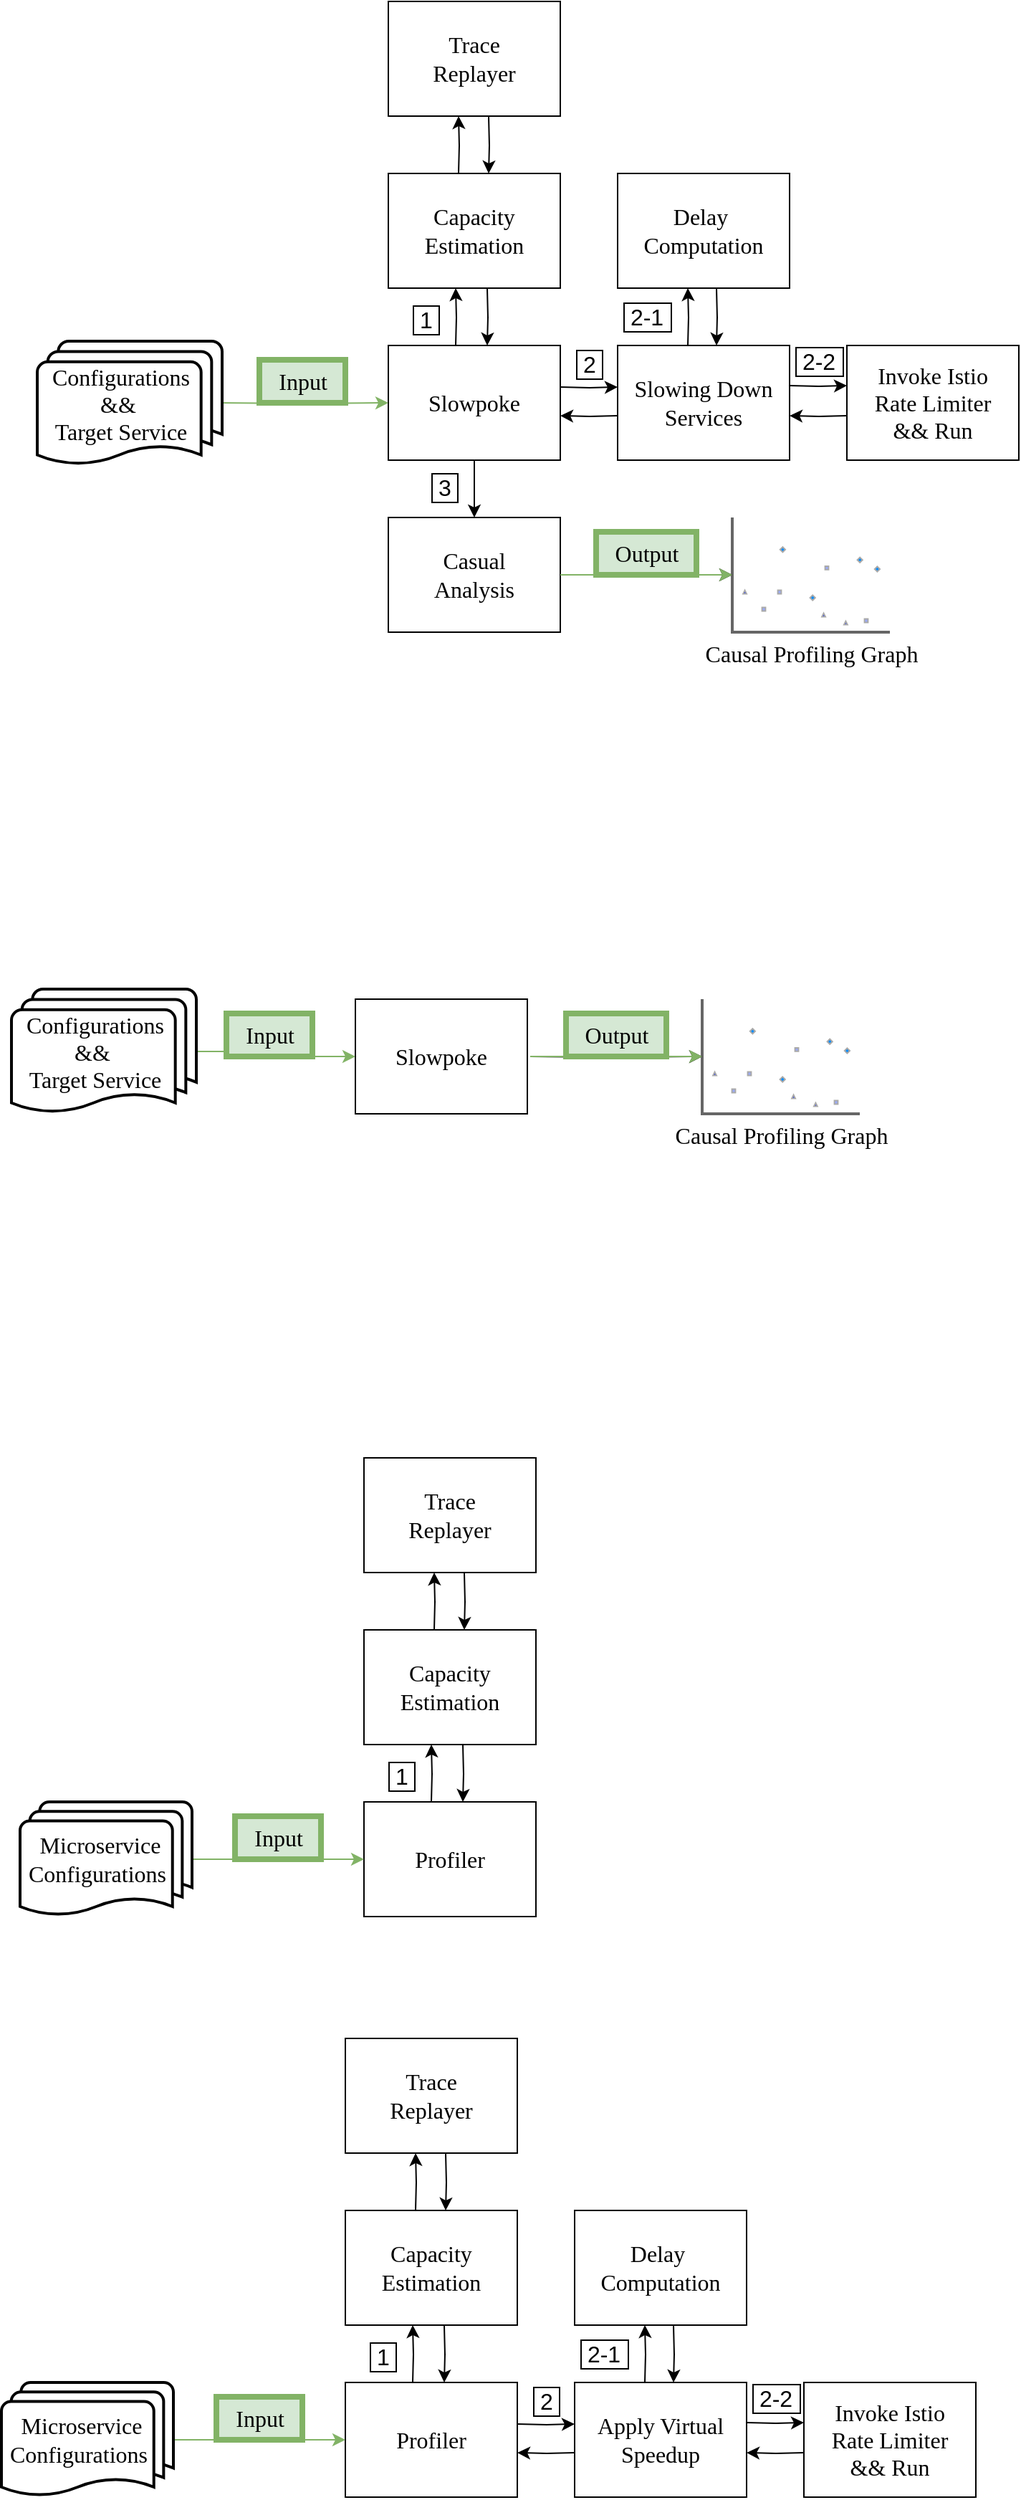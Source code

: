 <mxfile version="23.1.1" type="github">
  <diagram name="Page-1" id="wRnGrg6iGE06HjqvxRR6">
    <mxGraphModel dx="794" dy="466" grid="0" gridSize="10" guides="1" tooltips="1" connect="1" arrows="1" fold="1" page="1" pageScale="1" pageWidth="850" pageHeight="1100" math="0" shadow="0">
      <root>
        <mxCell id="0" />
        <mxCell id="1" parent="0" />
        <mxCell id="ntJ7m171lPZw0HIdvSzM-8" style="edgeStyle=orthogonalEdgeStyle;rounded=0;orthogonalLoop=1;jettySize=auto;html=1;exitX=0.25;exitY=0;exitDx=0;exitDy=0;fontFamily=Times New Roman;" parent="1" edge="1">
          <mxGeometry relative="1" as="geometry">
            <mxPoint x="367" y="400" as="sourcePoint" />
            <mxPoint x="367" y="360" as="targetPoint" />
          </mxGeometry>
        </mxCell>
        <mxCell id="ntJ7m171lPZw0HIdvSzM-23" style="edgeStyle=orthogonalEdgeStyle;rounded=0;orthogonalLoop=1;jettySize=auto;html=1;exitX=1;exitY=0.25;exitDx=0;exitDy=0;entryX=0;entryY=0.25;entryDx=0;entryDy=0;fontFamily=Times New Roman;" parent="1" edge="1">
          <mxGeometry relative="1" as="geometry">
            <mxPoint x="440" y="429" as="sourcePoint" />
            <mxPoint x="480" y="429" as="targetPoint" />
          </mxGeometry>
        </mxCell>
        <mxCell id="ntJ7m171lPZw0HIdvSzM-31" style="edgeStyle=orthogonalEdgeStyle;rounded=0;orthogonalLoop=1;jettySize=auto;html=1;exitX=0.5;exitY=1;exitDx=0;exitDy=0;entryX=0.5;entryY=0;entryDx=0;entryDy=0;fontFamily=Times New Roman;" parent="1" source="ntJ7m171lPZw0HIdvSzM-1" target="ntJ7m171lPZw0HIdvSzM-21" edge="1">
          <mxGeometry relative="1" as="geometry" />
        </mxCell>
        <mxCell id="ntJ7m171lPZw0HIdvSzM-1" value="&lt;font style=&quot;font-size: 16px;&quot;&gt;Slowpoke&lt;/font&gt;" style="whiteSpace=wrap;html=1;fillColor=default;fontFamily=Times New Roman;" parent="1" vertex="1">
          <mxGeometry x="320" y="400" width="120" height="80" as="geometry" />
        </mxCell>
        <mxCell id="ntJ7m171lPZw0HIdvSzM-3" style="edgeStyle=orthogonalEdgeStyle;rounded=0;orthogonalLoop=1;jettySize=auto;html=1;exitX=1;exitY=0.5;exitDx=0;exitDy=0;exitPerimeter=0;fillColor=#d5e8d4;strokeColor=#82b366;fontFamily=Times New Roman;" parent="1" target="ntJ7m171lPZw0HIdvSzM-1" edge="1">
          <mxGeometry relative="1" as="geometry">
            <mxPoint x="200" y="440" as="sourcePoint" />
          </mxGeometry>
        </mxCell>
        <mxCell id="ntJ7m171lPZw0HIdvSzM-4" value="&lt;font style=&quot;font-size: 16px;&quot;&gt;Input&lt;/font&gt;" style="text;html=1;align=center;verticalAlign=middle;resizable=0;points=[];autosize=1;strokeColor=#82b366;fillColor=#d5e8d4;strokeWidth=4;fontFamily=Times New Roman;" parent="1" vertex="1">
          <mxGeometry x="230" y="410" width="60" height="30" as="geometry" />
        </mxCell>
        <mxCell id="ntJ7m171lPZw0HIdvSzM-9" style="edgeStyle=orthogonalEdgeStyle;rounded=0;orthogonalLoop=1;jettySize=auto;html=1;entryX=0.75;entryY=0;entryDx=0;entryDy=0;fontFamily=Times New Roman;" parent="1" edge="1">
          <mxGeometry relative="1" as="geometry">
            <mxPoint x="389" y="360" as="sourcePoint" />
            <mxPoint x="389" y="400" as="targetPoint" />
          </mxGeometry>
        </mxCell>
        <mxCell id="ntJ7m171lPZw0HIdvSzM-17" style="edgeStyle=orthogonalEdgeStyle;rounded=0;orthogonalLoop=1;jettySize=auto;html=1;exitX=0.25;exitY=0;exitDx=0;exitDy=0;entryX=0.25;entryY=1;entryDx=0;entryDy=0;fontFamily=Times New Roman;" parent="1" edge="1">
          <mxGeometry relative="1" as="geometry">
            <mxPoint x="369" y="280" as="sourcePoint" />
            <mxPoint x="369" y="240" as="targetPoint" />
          </mxGeometry>
        </mxCell>
        <mxCell id="ntJ7m171lPZw0HIdvSzM-7" value="&lt;font style=&quot;font-size: 16px;&quot;&gt;Capacity&lt;br&gt;Estimation&lt;br&gt;&lt;/font&gt;" style="whiteSpace=wrap;html=1;fillColor=default;fontFamily=Times New Roman;" parent="1" vertex="1">
          <mxGeometry x="320" y="280" width="120" height="80" as="geometry" />
        </mxCell>
        <mxCell id="ntJ7m171lPZw0HIdvSzM-18" style="edgeStyle=orthogonalEdgeStyle;rounded=0;orthogonalLoop=1;jettySize=auto;html=1;exitX=0.75;exitY=1;exitDx=0;exitDy=0;entryX=0.75;entryY=0;entryDx=0;entryDy=0;fontFamily=Times New Roman;" parent="1" edge="1">
          <mxGeometry relative="1" as="geometry">
            <mxPoint x="390" y="240" as="sourcePoint" />
            <mxPoint x="390" y="280" as="targetPoint" />
          </mxGeometry>
        </mxCell>
        <mxCell id="ntJ7m171lPZw0HIdvSzM-10" value="&lt;font style=&quot;font-size: 16px;&quot;&gt;Trace&lt;br&gt;Replayer&lt;br&gt;&lt;/font&gt;" style="whiteSpace=wrap;html=1;fillColor=default;fontFamily=Times New Roman;" parent="1" vertex="1">
          <mxGeometry x="320" y="160" width="120" height="80" as="geometry" />
        </mxCell>
        <mxCell id="ntJ7m171lPZw0HIdvSzM-24" style="edgeStyle=orthogonalEdgeStyle;rounded=0;orthogonalLoop=1;jettySize=auto;html=1;exitX=0;exitY=0.75;exitDx=0;exitDy=0;entryX=1;entryY=0.75;entryDx=0;entryDy=0;fontFamily=Times New Roman;" parent="1" edge="1">
          <mxGeometry relative="1" as="geometry">
            <mxPoint x="480" y="449" as="sourcePoint" />
            <mxPoint x="440" y="449" as="targetPoint" />
          </mxGeometry>
        </mxCell>
        <mxCell id="ntJ7m171lPZw0HIdvSzM-26" style="edgeStyle=orthogonalEdgeStyle;rounded=0;orthogonalLoop=1;jettySize=auto;html=1;exitX=0.25;exitY=0;exitDx=0;exitDy=0;entryX=0.25;entryY=1;entryDx=0;entryDy=0;fontFamily=Times New Roman;" parent="1" edge="1">
          <mxGeometry relative="1" as="geometry">
            <mxPoint x="529" y="400" as="sourcePoint" />
            <mxPoint x="529" y="360" as="targetPoint" />
          </mxGeometry>
        </mxCell>
        <mxCell id="ntJ7m171lPZw0HIdvSzM-29" style="edgeStyle=orthogonalEdgeStyle;rounded=0;orthogonalLoop=1;jettySize=auto;html=1;exitX=1;exitY=0.25;exitDx=0;exitDy=0;entryX=0;entryY=0.25;entryDx=0;entryDy=0;fontFamily=Times New Roman;" parent="1" edge="1">
          <mxGeometry relative="1" as="geometry">
            <mxPoint x="600" y="428" as="sourcePoint" />
            <mxPoint x="640" y="428" as="targetPoint" />
          </mxGeometry>
        </mxCell>
        <mxCell id="ntJ7m171lPZw0HIdvSzM-20" value="&lt;font style=&quot;font-size: 16px;&quot;&gt;Slowing Down Services&lt;br&gt;&lt;/font&gt;" style="whiteSpace=wrap;html=1;fillColor=default;fontFamily=Times New Roman;" parent="1" vertex="1">
          <mxGeometry x="480" y="400" width="120" height="80" as="geometry" />
        </mxCell>
        <mxCell id="ntJ7m171lPZw0HIdvSzM-21" value="&lt;font style=&quot;font-size: 16px;&quot;&gt;Casual&lt;br&gt;Analysis&lt;br&gt;&lt;/font&gt;" style="whiteSpace=wrap;html=1;fillColor=default;fontFamily=Times New Roman;" parent="1" vertex="1">
          <mxGeometry x="320" y="520" width="120" height="80" as="geometry" />
        </mxCell>
        <mxCell id="ntJ7m171lPZw0HIdvSzM-27" style="edgeStyle=orthogonalEdgeStyle;rounded=0;orthogonalLoop=1;jettySize=auto;html=1;exitX=0.75;exitY=1;exitDx=0;exitDy=0;entryX=0.75;entryY=0;entryDx=0;entryDy=0;fontFamily=Times New Roman;" parent="1" edge="1">
          <mxGeometry relative="1" as="geometry">
            <mxPoint x="549" y="360" as="sourcePoint" />
            <mxPoint x="549" y="400" as="targetPoint" />
          </mxGeometry>
        </mxCell>
        <mxCell id="ntJ7m171lPZw0HIdvSzM-22" value="&lt;font style=&quot;font-size: 16px;&quot;&gt;Delay&amp;nbsp;&lt;br&gt;Computation&lt;br&gt;&lt;/font&gt;" style="whiteSpace=wrap;html=1;fillColor=default;fontFamily=Times New Roman;" parent="1" vertex="1">
          <mxGeometry x="480" y="280" width="120" height="80" as="geometry" />
        </mxCell>
        <mxCell id="ntJ7m171lPZw0HIdvSzM-30" style="edgeStyle=orthogonalEdgeStyle;rounded=0;orthogonalLoop=1;jettySize=auto;html=1;exitX=0;exitY=0.75;exitDx=0;exitDy=0;entryX=1;entryY=0.75;entryDx=0;entryDy=0;fontFamily=Times New Roman;" parent="1" edge="1">
          <mxGeometry relative="1" as="geometry">
            <mxPoint x="640" y="449" as="sourcePoint" />
            <mxPoint x="600" y="449" as="targetPoint" />
          </mxGeometry>
        </mxCell>
        <mxCell id="ntJ7m171lPZw0HIdvSzM-28" value="&lt;font style=&quot;font-size: 16px;&quot;&gt;Invoke Istio&lt;br&gt;Rate Limiter&lt;br&gt;&amp;amp;&amp;amp; Run&lt;br&gt;&lt;/font&gt;" style="whiteSpace=wrap;html=1;fillColor=default;fontFamily=Times New Roman;" parent="1" vertex="1">
          <mxGeometry x="640" y="400" width="120" height="80" as="geometry" />
        </mxCell>
        <mxCell id="ntJ7m171lPZw0HIdvSzM-35" value="" style="verticalLabelPosition=bottom;shadow=0;dashed=0;align=center;html=1;verticalAlign=top;strokeWidth=1;shape=mxgraph.mockup.graphics.plotChart;strokeColor=none;strokeColor2=#aaaaaa;strokeColor3=#666666;fillColor2=#99aaff,#0022ff,#008cff;gradientColor=none;fontFamily=Times New Roman;" parent="1" vertex="1">
          <mxGeometry x="560" y="520" width="110" height="80" as="geometry" />
        </mxCell>
        <mxCell id="ntJ7m171lPZw0HIdvSzM-38" style="edgeStyle=orthogonalEdgeStyle;rounded=0;orthogonalLoop=1;jettySize=auto;html=1;exitX=1;exitY=0.5;exitDx=0;exitDy=0;entryX=0;entryY=0.5;entryDx=0;entryDy=0;entryPerimeter=0;fontFamily=Times New Roman;" parent="1" source="ntJ7m171lPZw0HIdvSzM-21" target="ntJ7m171lPZw0HIdvSzM-35" edge="1">
          <mxGeometry relative="1" as="geometry" />
        </mxCell>
        <mxCell id="ntJ7m171lPZw0HIdvSzM-40" style="edgeStyle=orthogonalEdgeStyle;rounded=0;orthogonalLoop=1;jettySize=auto;html=1;exitX=1;exitY=0.5;exitDx=0;exitDy=0;exitPerimeter=0;fillColor=#d5e8d4;strokeColor=#82b366;fontFamily=Times New Roman;" parent="1" edge="1">
          <mxGeometry relative="1" as="geometry">
            <mxPoint x="440" y="560" as="sourcePoint" />
            <mxPoint x="560" y="560" as="targetPoint" />
          </mxGeometry>
        </mxCell>
        <mxCell id="ntJ7m171lPZw0HIdvSzM-41" value="&lt;font style=&quot;font-size: 16px;&quot;&gt;Output&lt;/font&gt;" style="text;html=1;align=center;verticalAlign=middle;resizable=0;points=[];autosize=1;strokeColor=#82b366;fillColor=#d5e8d4;strokeWidth=4;fontFamily=Times New Roman;" parent="1" vertex="1">
          <mxGeometry x="465" y="530" width="70" height="30" as="geometry" />
        </mxCell>
        <mxCell id="ntJ7m171lPZw0HIdvSzM-43" value="&lt;font style=&quot;font-size: 16px;&quot;&gt;Causal Profiling Graph&lt;/font&gt;" style="text;html=1;align=center;verticalAlign=middle;resizable=0;points=[];autosize=1;strokeColor=none;fillColor=none;fontFamily=Times New Roman;" parent="1" vertex="1">
          <mxGeometry x="530" y="600" width="170" height="30" as="geometry" />
        </mxCell>
        <mxCell id="ntJ7m171lPZw0HIdvSzM-48" value="&lt;font style=&quot;font-size: 16px;&quot;&gt;&amp;nbsp;1&amp;nbsp;&lt;/font&gt;" style="text;html=1;align=center;verticalAlign=middle;resizable=0;points=[];autosize=1;strokeColor=none;fillColor=none;labelBorderColor=default;" parent="1" vertex="1">
          <mxGeometry x="328" y="366" width="36" height="31" as="geometry" />
        </mxCell>
        <mxCell id="ntJ7m171lPZw0HIdvSzM-49" value="&lt;font style=&quot;font-size: 16px;&quot;&gt;&amp;nbsp;2&amp;nbsp;&lt;/font&gt;" style="text;html=1;align=center;verticalAlign=middle;resizable=0;points=[];autosize=1;strokeColor=none;fillColor=none;labelBorderColor=default;" parent="1" vertex="1">
          <mxGeometry x="442" y="397" width="36" height="31" as="geometry" />
        </mxCell>
        <mxCell id="ntJ7m171lPZw0HIdvSzM-50" value="&lt;font style=&quot;font-size: 16px;&quot;&gt;&amp;nbsp;2-1&amp;nbsp;&lt;/font&gt;" style="text;html=1;align=center;verticalAlign=middle;resizable=0;points=[];autosize=1;strokeColor=none;fillColor=none;labelBorderColor=default;" parent="1" vertex="1">
          <mxGeometry x="475" y="364" width="50" height="31" as="geometry" />
        </mxCell>
        <mxCell id="ntJ7m171lPZw0HIdvSzM-51" value="&lt;font style=&quot;font-size: 16px;&quot;&gt;&amp;nbsp;2-2&amp;nbsp;&lt;/font&gt;" style="text;html=1;align=center;verticalAlign=middle;resizable=0;points=[];autosize=1;strokeColor=none;fillColor=none;labelBorderColor=default;" parent="1" vertex="1">
          <mxGeometry x="595" y="395" width="50" height="31" as="geometry" />
        </mxCell>
        <mxCell id="ntJ7m171lPZw0HIdvSzM-52" value="&lt;font style=&quot;font-size: 16px;&quot;&gt;&amp;nbsp;3&amp;nbsp;&lt;/font&gt;" style="text;html=1;align=center;verticalAlign=middle;resizable=0;points=[];autosize=1;strokeColor=none;fillColor=none;labelBorderColor=default;" parent="1" vertex="1">
          <mxGeometry x="341" y="483" width="36" height="31" as="geometry" />
        </mxCell>
        <mxCell id="ntJ7m171lPZw0HIdvSzM-57" value="&lt;font style=&quot;font-size: 16px;&quot;&gt;Slowpoke&lt;/font&gt;" style="whiteSpace=wrap;html=1;fillColor=default;fontFamily=Times New Roman;" parent="1" vertex="1">
          <mxGeometry x="297" y="856" width="120" height="80" as="geometry" />
        </mxCell>
        <mxCell id="ntJ7m171lPZw0HIdvSzM-58" style="edgeStyle=orthogonalEdgeStyle;rounded=0;orthogonalLoop=1;jettySize=auto;html=1;exitX=1;exitY=0.5;exitDx=0;exitDy=0;exitPerimeter=0;fillColor=#d5e8d4;strokeColor=#82b366;fontFamily=Times New Roman;" parent="1" source="ntJ7m171lPZw0HIdvSzM-59" target="ntJ7m171lPZw0HIdvSzM-57" edge="1">
          <mxGeometry relative="1" as="geometry" />
        </mxCell>
        <mxCell id="ntJ7m171lPZw0HIdvSzM-59" value="&lt;font style=&quot;font-size: 16px;&quot;&gt;Configurations&amp;nbsp; &amp;nbsp;&lt;br&gt;&amp;amp;&amp;amp;&amp;nbsp; &amp;nbsp;&amp;nbsp;&lt;br&gt;Target Service&amp;nbsp; &amp;nbsp;&lt;br&gt;&lt;/font&gt;" style="strokeWidth=2;html=1;shape=mxgraph.flowchart.multi-document;whiteSpace=wrap;fontFamily=Times New Roman;" parent="1" vertex="1">
          <mxGeometry x="57" y="849" width="129" height="87" as="geometry" />
        </mxCell>
        <mxCell id="ntJ7m171lPZw0HIdvSzM-60" value="&lt;font style=&quot;font-size: 16px;&quot;&gt;Input&lt;/font&gt;" style="text;html=1;align=center;verticalAlign=middle;resizable=0;points=[];autosize=1;strokeColor=#82b366;fillColor=#d5e8d4;strokeWidth=4;fontFamily=Times New Roman;" parent="1" vertex="1">
          <mxGeometry x="207" y="866" width="60" height="30" as="geometry" />
        </mxCell>
        <mxCell id="ntJ7m171lPZw0HIdvSzM-85" style="edgeStyle=orthogonalEdgeStyle;rounded=0;orthogonalLoop=1;jettySize=auto;html=1;exitX=0.25;exitY=0;exitDx=0;exitDy=0;fontFamily=Times New Roman;" parent="1" edge="1">
          <mxGeometry relative="1" as="geometry">
            <mxPoint x="350" y="1416" as="sourcePoint" />
            <mxPoint x="350" y="1376" as="targetPoint" />
          </mxGeometry>
        </mxCell>
        <mxCell id="ntJ7m171lPZw0HIdvSzM-88" value="&lt;font style=&quot;font-size: 16px;&quot;&gt;Profiler&lt;/font&gt;" style="whiteSpace=wrap;html=1;fillColor=default;fontFamily=Times New Roman;" parent="1" vertex="1">
          <mxGeometry x="303" y="1416" width="120" height="80" as="geometry" />
        </mxCell>
        <mxCell id="ntJ7m171lPZw0HIdvSzM-89" style="edgeStyle=orthogonalEdgeStyle;rounded=0;orthogonalLoop=1;jettySize=auto;html=1;exitX=1;exitY=0.5;exitDx=0;exitDy=0;exitPerimeter=0;fillColor=#d5e8d4;strokeColor=#82b366;fontFamily=Times New Roman;" parent="1" source="ntJ7m171lPZw0HIdvSzM-90" target="ntJ7m171lPZw0HIdvSzM-88" edge="1">
          <mxGeometry relative="1" as="geometry" />
        </mxCell>
        <mxCell id="ntJ7m171lPZw0HIdvSzM-90" value="&lt;font style=&quot;font-size: 16px;&quot;&gt;Microservice&amp;nbsp;&amp;nbsp;&lt;br&gt;Configurations&amp;nbsp; &amp;nbsp;&lt;br&gt;&lt;/font&gt;" style="strokeWidth=2;html=1;shape=mxgraph.flowchart.multi-document;whiteSpace=wrap;fontFamily=Times New Roman;" parent="1" vertex="1">
          <mxGeometry x="63" y="1416" width="120" height="80" as="geometry" />
        </mxCell>
        <mxCell id="ntJ7m171lPZw0HIdvSzM-91" value="&lt;font style=&quot;font-size: 16px;&quot;&gt;Input&lt;/font&gt;" style="text;html=1;align=center;verticalAlign=middle;resizable=0;points=[];autosize=1;strokeColor=#82b366;fillColor=#d5e8d4;strokeWidth=4;fontFamily=Times New Roman;" parent="1" vertex="1">
          <mxGeometry x="213" y="1426" width="60" height="30" as="geometry" />
        </mxCell>
        <mxCell id="ntJ7m171lPZw0HIdvSzM-92" style="edgeStyle=orthogonalEdgeStyle;rounded=0;orthogonalLoop=1;jettySize=auto;html=1;entryX=0.75;entryY=0;entryDx=0;entryDy=0;fontFamily=Times New Roman;" parent="1" edge="1">
          <mxGeometry relative="1" as="geometry">
            <mxPoint x="372" y="1376" as="sourcePoint" />
            <mxPoint x="372" y="1416" as="targetPoint" />
          </mxGeometry>
        </mxCell>
        <mxCell id="ntJ7m171lPZw0HIdvSzM-93" style="edgeStyle=orthogonalEdgeStyle;rounded=0;orthogonalLoop=1;jettySize=auto;html=1;exitX=0.25;exitY=0;exitDx=0;exitDy=0;entryX=0.25;entryY=1;entryDx=0;entryDy=0;fontFamily=Times New Roman;" parent="1" edge="1">
          <mxGeometry relative="1" as="geometry">
            <mxPoint x="352" y="1296" as="sourcePoint" />
            <mxPoint x="352" y="1256" as="targetPoint" />
          </mxGeometry>
        </mxCell>
        <mxCell id="ntJ7m171lPZw0HIdvSzM-94" value="&lt;font style=&quot;font-size: 16px;&quot;&gt;Capacity&lt;br&gt;Estimation&lt;br&gt;&lt;/font&gt;" style="whiteSpace=wrap;html=1;fillColor=default;fontFamily=Times New Roman;" parent="1" vertex="1">
          <mxGeometry x="303" y="1296" width="120" height="80" as="geometry" />
        </mxCell>
        <mxCell id="ntJ7m171lPZw0HIdvSzM-95" style="edgeStyle=orthogonalEdgeStyle;rounded=0;orthogonalLoop=1;jettySize=auto;html=1;exitX=0.75;exitY=1;exitDx=0;exitDy=0;entryX=0.75;entryY=0;entryDx=0;entryDy=0;fontFamily=Times New Roman;" parent="1" edge="1">
          <mxGeometry relative="1" as="geometry">
            <mxPoint x="373" y="1256" as="sourcePoint" />
            <mxPoint x="373" y="1296" as="targetPoint" />
          </mxGeometry>
        </mxCell>
        <mxCell id="ntJ7m171lPZw0HIdvSzM-96" value="&lt;font style=&quot;font-size: 16px;&quot;&gt;Trace&lt;br&gt;Replayer&lt;br&gt;&lt;/font&gt;" style="whiteSpace=wrap;html=1;fillColor=default;fontFamily=Times New Roman;" parent="1" vertex="1">
          <mxGeometry x="303" y="1176" width="120" height="80" as="geometry" />
        </mxCell>
        <mxCell id="ntJ7m171lPZw0HIdvSzM-111" value="&lt;font style=&quot;font-size: 16px;&quot;&gt;&amp;nbsp;1&amp;nbsp;&lt;/font&gt;" style="text;html=1;align=center;verticalAlign=middle;resizable=0;points=[];autosize=1;strokeColor=none;fillColor=none;labelBorderColor=default;" parent="1" vertex="1">
          <mxGeometry x="311" y="1382" width="36" height="31" as="geometry" />
        </mxCell>
        <mxCell id="ntJ7m171lPZw0HIdvSzM-116" style="edgeStyle=orthogonalEdgeStyle;rounded=0;orthogonalLoop=1;jettySize=auto;html=1;exitX=0.25;exitY=0;exitDx=0;exitDy=0;fontFamily=Times New Roman;" parent="1" edge="1">
          <mxGeometry relative="1" as="geometry">
            <mxPoint x="337" y="1821" as="sourcePoint" />
            <mxPoint x="337" y="1781" as="targetPoint" />
          </mxGeometry>
        </mxCell>
        <mxCell id="ntJ7m171lPZw0HIdvSzM-117" style="edgeStyle=orthogonalEdgeStyle;rounded=0;orthogonalLoop=1;jettySize=auto;html=1;exitX=1;exitY=0.25;exitDx=0;exitDy=0;entryX=0;entryY=0.25;entryDx=0;entryDy=0;fontFamily=Times New Roman;" parent="1" edge="1">
          <mxGeometry relative="1" as="geometry">
            <mxPoint x="410" y="1850" as="sourcePoint" />
            <mxPoint x="450" y="1850" as="targetPoint" />
          </mxGeometry>
        </mxCell>
        <mxCell id="ntJ7m171lPZw0HIdvSzM-119" value="&lt;font style=&quot;font-size: 16px;&quot;&gt;Profiler&lt;/font&gt;" style="whiteSpace=wrap;html=1;fillColor=default;fontFamily=Times New Roman;" parent="1" vertex="1">
          <mxGeometry x="290" y="1821" width="120" height="80" as="geometry" />
        </mxCell>
        <mxCell id="ntJ7m171lPZw0HIdvSzM-120" style="edgeStyle=orthogonalEdgeStyle;rounded=0;orthogonalLoop=1;jettySize=auto;html=1;exitX=1;exitY=0.5;exitDx=0;exitDy=0;exitPerimeter=0;fillColor=#d5e8d4;strokeColor=#82b366;fontFamily=Times New Roman;" parent="1" source="ntJ7m171lPZw0HIdvSzM-121" target="ntJ7m171lPZw0HIdvSzM-119" edge="1">
          <mxGeometry relative="1" as="geometry" />
        </mxCell>
        <mxCell id="ntJ7m171lPZw0HIdvSzM-121" value="&lt;font style=&quot;font-size: 16px;&quot;&gt;Microservice&amp;nbsp;&amp;nbsp;&lt;br&gt;Configurations&amp;nbsp; &amp;nbsp;&lt;br&gt;&lt;/font&gt;" style="strokeWidth=2;html=1;shape=mxgraph.flowchart.multi-document;whiteSpace=wrap;fontFamily=Times New Roman;" parent="1" vertex="1">
          <mxGeometry x="50" y="1821" width="120" height="80" as="geometry" />
        </mxCell>
        <mxCell id="ntJ7m171lPZw0HIdvSzM-122" value="&lt;font style=&quot;font-size: 16px;&quot;&gt;Input&lt;/font&gt;" style="text;html=1;align=center;verticalAlign=middle;resizable=0;points=[];autosize=1;strokeColor=#82b366;fillColor=#d5e8d4;strokeWidth=4;fontFamily=Times New Roman;" parent="1" vertex="1">
          <mxGeometry x="200" y="1831" width="60" height="30" as="geometry" />
        </mxCell>
        <mxCell id="ntJ7m171lPZw0HIdvSzM-123" style="edgeStyle=orthogonalEdgeStyle;rounded=0;orthogonalLoop=1;jettySize=auto;html=1;entryX=0.75;entryY=0;entryDx=0;entryDy=0;fontFamily=Times New Roman;" parent="1" edge="1">
          <mxGeometry relative="1" as="geometry">
            <mxPoint x="359" y="1781" as="sourcePoint" />
            <mxPoint x="359" y="1821" as="targetPoint" />
          </mxGeometry>
        </mxCell>
        <mxCell id="ntJ7m171lPZw0HIdvSzM-124" style="edgeStyle=orthogonalEdgeStyle;rounded=0;orthogonalLoop=1;jettySize=auto;html=1;exitX=0.25;exitY=0;exitDx=0;exitDy=0;entryX=0.25;entryY=1;entryDx=0;entryDy=0;fontFamily=Times New Roman;" parent="1" edge="1">
          <mxGeometry relative="1" as="geometry">
            <mxPoint x="339" y="1701" as="sourcePoint" />
            <mxPoint x="339" y="1661" as="targetPoint" />
          </mxGeometry>
        </mxCell>
        <mxCell id="ntJ7m171lPZw0HIdvSzM-125" value="&lt;font style=&quot;font-size: 16px;&quot;&gt;Capacity&lt;br&gt;Estimation&lt;br&gt;&lt;/font&gt;" style="whiteSpace=wrap;html=1;fillColor=default;fontFamily=Times New Roman;" parent="1" vertex="1">
          <mxGeometry x="290" y="1701" width="120" height="80" as="geometry" />
        </mxCell>
        <mxCell id="ntJ7m171lPZw0HIdvSzM-126" style="edgeStyle=orthogonalEdgeStyle;rounded=0;orthogonalLoop=1;jettySize=auto;html=1;exitX=0.75;exitY=1;exitDx=0;exitDy=0;entryX=0.75;entryY=0;entryDx=0;entryDy=0;fontFamily=Times New Roman;" parent="1" edge="1">
          <mxGeometry relative="1" as="geometry">
            <mxPoint x="360" y="1661" as="sourcePoint" />
            <mxPoint x="360" y="1701" as="targetPoint" />
          </mxGeometry>
        </mxCell>
        <mxCell id="ntJ7m171lPZw0HIdvSzM-127" value="&lt;font style=&quot;font-size: 16px;&quot;&gt;Trace&lt;br&gt;Replayer&lt;br&gt;&lt;/font&gt;" style="whiteSpace=wrap;html=1;fillColor=default;fontFamily=Times New Roman;" parent="1" vertex="1">
          <mxGeometry x="290" y="1581" width="120" height="80" as="geometry" />
        </mxCell>
        <mxCell id="ntJ7m171lPZw0HIdvSzM-128" style="edgeStyle=orthogonalEdgeStyle;rounded=0;orthogonalLoop=1;jettySize=auto;html=1;exitX=0;exitY=0.75;exitDx=0;exitDy=0;entryX=1;entryY=0.75;entryDx=0;entryDy=0;fontFamily=Times New Roman;" parent="1" edge="1">
          <mxGeometry relative="1" as="geometry">
            <mxPoint x="450" y="1870" as="sourcePoint" />
            <mxPoint x="410" y="1870" as="targetPoint" />
          </mxGeometry>
        </mxCell>
        <mxCell id="ntJ7m171lPZw0HIdvSzM-129" style="edgeStyle=orthogonalEdgeStyle;rounded=0;orthogonalLoop=1;jettySize=auto;html=1;exitX=0.25;exitY=0;exitDx=0;exitDy=0;entryX=0.25;entryY=1;entryDx=0;entryDy=0;fontFamily=Times New Roman;" parent="1" edge="1">
          <mxGeometry relative="1" as="geometry">
            <mxPoint x="499" y="1821" as="sourcePoint" />
            <mxPoint x="499" y="1781" as="targetPoint" />
          </mxGeometry>
        </mxCell>
        <mxCell id="ntJ7m171lPZw0HIdvSzM-130" style="edgeStyle=orthogonalEdgeStyle;rounded=0;orthogonalLoop=1;jettySize=auto;html=1;exitX=1;exitY=0.25;exitDx=0;exitDy=0;entryX=0;entryY=0.25;entryDx=0;entryDy=0;fontFamily=Times New Roman;" parent="1" edge="1">
          <mxGeometry relative="1" as="geometry">
            <mxPoint x="570" y="1849" as="sourcePoint" />
            <mxPoint x="610" y="1849" as="targetPoint" />
          </mxGeometry>
        </mxCell>
        <mxCell id="ntJ7m171lPZw0HIdvSzM-131" value="&lt;font style=&quot;font-size: 16px;&quot;&gt;Apply Virtual&lt;br&gt;Speedup&lt;br&gt;&lt;/font&gt;" style="whiteSpace=wrap;html=1;fillColor=default;fontFamily=Times New Roman;" parent="1" vertex="1">
          <mxGeometry x="450" y="1821" width="120" height="80" as="geometry" />
        </mxCell>
        <mxCell id="ntJ7m171lPZw0HIdvSzM-133" style="edgeStyle=orthogonalEdgeStyle;rounded=0;orthogonalLoop=1;jettySize=auto;html=1;exitX=0.75;exitY=1;exitDx=0;exitDy=0;entryX=0.75;entryY=0;entryDx=0;entryDy=0;fontFamily=Times New Roman;" parent="1" edge="1">
          <mxGeometry relative="1" as="geometry">
            <mxPoint x="519" y="1781" as="sourcePoint" />
            <mxPoint x="519" y="1821" as="targetPoint" />
          </mxGeometry>
        </mxCell>
        <mxCell id="ntJ7m171lPZw0HIdvSzM-134" value="&lt;font style=&quot;font-size: 16px;&quot;&gt;Delay&amp;nbsp;&lt;br&gt;Computation&lt;br&gt;&lt;/font&gt;" style="whiteSpace=wrap;html=1;fillColor=default;fontFamily=Times New Roman;" parent="1" vertex="1">
          <mxGeometry x="450" y="1701" width="120" height="80" as="geometry" />
        </mxCell>
        <mxCell id="ntJ7m171lPZw0HIdvSzM-135" style="edgeStyle=orthogonalEdgeStyle;rounded=0;orthogonalLoop=1;jettySize=auto;html=1;exitX=0;exitY=0.75;exitDx=0;exitDy=0;entryX=1;entryY=0.75;entryDx=0;entryDy=0;fontFamily=Times New Roman;" parent="1" edge="1">
          <mxGeometry relative="1" as="geometry">
            <mxPoint x="610" y="1870" as="sourcePoint" />
            <mxPoint x="570" y="1870" as="targetPoint" />
          </mxGeometry>
        </mxCell>
        <mxCell id="ntJ7m171lPZw0HIdvSzM-136" value="&lt;font style=&quot;font-size: 16px;&quot;&gt;Invoke Istio&lt;br&gt;Rate Limiter&lt;br&gt;&amp;amp;&amp;amp; Run&lt;br&gt;&lt;/font&gt;" style="whiteSpace=wrap;html=1;fillColor=default;fontFamily=Times New Roman;" parent="1" vertex="1">
          <mxGeometry x="610" y="1821" width="120" height="80" as="geometry" />
        </mxCell>
        <mxCell id="ntJ7m171lPZw0HIdvSzM-142" value="&lt;font style=&quot;font-size: 16px;&quot;&gt;&amp;nbsp;1&amp;nbsp;&lt;/font&gt;" style="text;html=1;align=center;verticalAlign=middle;resizable=0;points=[];autosize=1;strokeColor=none;fillColor=none;labelBorderColor=default;" parent="1" vertex="1">
          <mxGeometry x="298" y="1787" width="36" height="31" as="geometry" />
        </mxCell>
        <mxCell id="ntJ7m171lPZw0HIdvSzM-143" value="&lt;font style=&quot;font-size: 16px;&quot;&gt;&amp;nbsp;2&amp;nbsp;&lt;/font&gt;" style="text;html=1;align=center;verticalAlign=middle;resizable=0;points=[];autosize=1;strokeColor=none;fillColor=none;labelBorderColor=default;" parent="1" vertex="1">
          <mxGeometry x="412" y="1818" width="36" height="31" as="geometry" />
        </mxCell>
        <mxCell id="ntJ7m171lPZw0HIdvSzM-144" value="&lt;font style=&quot;font-size: 16px;&quot;&gt;&amp;nbsp;2-1&amp;nbsp;&lt;/font&gt;" style="text;html=1;align=center;verticalAlign=middle;resizable=0;points=[];autosize=1;strokeColor=none;fillColor=none;labelBorderColor=default;" parent="1" vertex="1">
          <mxGeometry x="445" y="1785" width="50" height="31" as="geometry" />
        </mxCell>
        <mxCell id="ntJ7m171lPZw0HIdvSzM-145" value="&lt;font style=&quot;font-size: 16px;&quot;&gt;&amp;nbsp;2-2&amp;nbsp;&lt;/font&gt;" style="text;html=1;align=center;verticalAlign=middle;resizable=0;points=[];autosize=1;strokeColor=none;fillColor=none;labelBorderColor=default;" parent="1" vertex="1">
          <mxGeometry x="565" y="1816" width="50" height="31" as="geometry" />
        </mxCell>
        <mxCell id="oSZOM0P16KH5T2RbVPvc-1" value="" style="verticalLabelPosition=bottom;shadow=0;dashed=0;align=center;html=1;verticalAlign=top;strokeWidth=1;shape=mxgraph.mockup.graphics.plotChart;strokeColor=none;strokeColor2=#aaaaaa;strokeColor3=#666666;fillColor2=#99aaff,#0022ff,#008cff;gradientColor=none;fontFamily=Times New Roman;" parent="1" vertex="1">
          <mxGeometry x="539" y="856" width="110" height="80" as="geometry" />
        </mxCell>
        <mxCell id="oSZOM0P16KH5T2RbVPvc-2" style="edgeStyle=orthogonalEdgeStyle;rounded=0;orthogonalLoop=1;jettySize=auto;html=1;exitX=1;exitY=0.5;exitDx=0;exitDy=0;entryX=0;entryY=0.5;entryDx=0;entryDy=0;entryPerimeter=0;fontFamily=Times New Roman;" parent="1" target="oSZOM0P16KH5T2RbVPvc-1" edge="1">
          <mxGeometry relative="1" as="geometry">
            <mxPoint x="419" y="896" as="sourcePoint" />
          </mxGeometry>
        </mxCell>
        <mxCell id="oSZOM0P16KH5T2RbVPvc-3" style="edgeStyle=orthogonalEdgeStyle;rounded=0;orthogonalLoop=1;jettySize=auto;html=1;exitX=1;exitY=0.5;exitDx=0;exitDy=0;exitPerimeter=0;fillColor=#d5e8d4;strokeColor=#82b366;fontFamily=Times New Roman;" parent="1" edge="1">
          <mxGeometry relative="1" as="geometry">
            <mxPoint x="419" y="896" as="sourcePoint" />
            <mxPoint x="539" y="896" as="targetPoint" />
          </mxGeometry>
        </mxCell>
        <mxCell id="oSZOM0P16KH5T2RbVPvc-4" value="&lt;font style=&quot;font-size: 16px;&quot;&gt;Output&lt;/font&gt;" style="text;html=1;align=center;verticalAlign=middle;resizable=0;points=[];autosize=1;strokeColor=#82b366;fillColor=#d5e8d4;strokeWidth=4;fontFamily=Times New Roman;" parent="1" vertex="1">
          <mxGeometry x="444" y="866" width="70" height="30" as="geometry" />
        </mxCell>
        <mxCell id="oSZOM0P16KH5T2RbVPvc-5" value="&lt;font style=&quot;font-size: 16px;&quot;&gt;Causal Profiling Graph&lt;/font&gt;" style="text;html=1;align=center;verticalAlign=middle;resizable=0;points=[];autosize=1;strokeColor=none;fillColor=none;fontFamily=Times New Roman;" parent="1" vertex="1">
          <mxGeometry x="509" y="936" width="170" height="30" as="geometry" />
        </mxCell>
        <mxCell id="jGGozUXDpCu-bNapz1f2-1" value="&lt;font style=&quot;font-size: 16px;&quot;&gt;Configurations&amp;nbsp; &amp;nbsp;&lt;br&gt;&amp;amp;&amp;amp;&amp;nbsp; &amp;nbsp;&amp;nbsp;&lt;br&gt;Target Service&amp;nbsp; &amp;nbsp;&lt;br&gt;&lt;/font&gt;" style="strokeWidth=2;html=1;shape=mxgraph.flowchart.multi-document;whiteSpace=wrap;fontFamily=Times New Roman;" parent="1" vertex="1">
          <mxGeometry x="75" y="397" width="129" height="87" as="geometry" />
        </mxCell>
      </root>
    </mxGraphModel>
  </diagram>
</mxfile>
